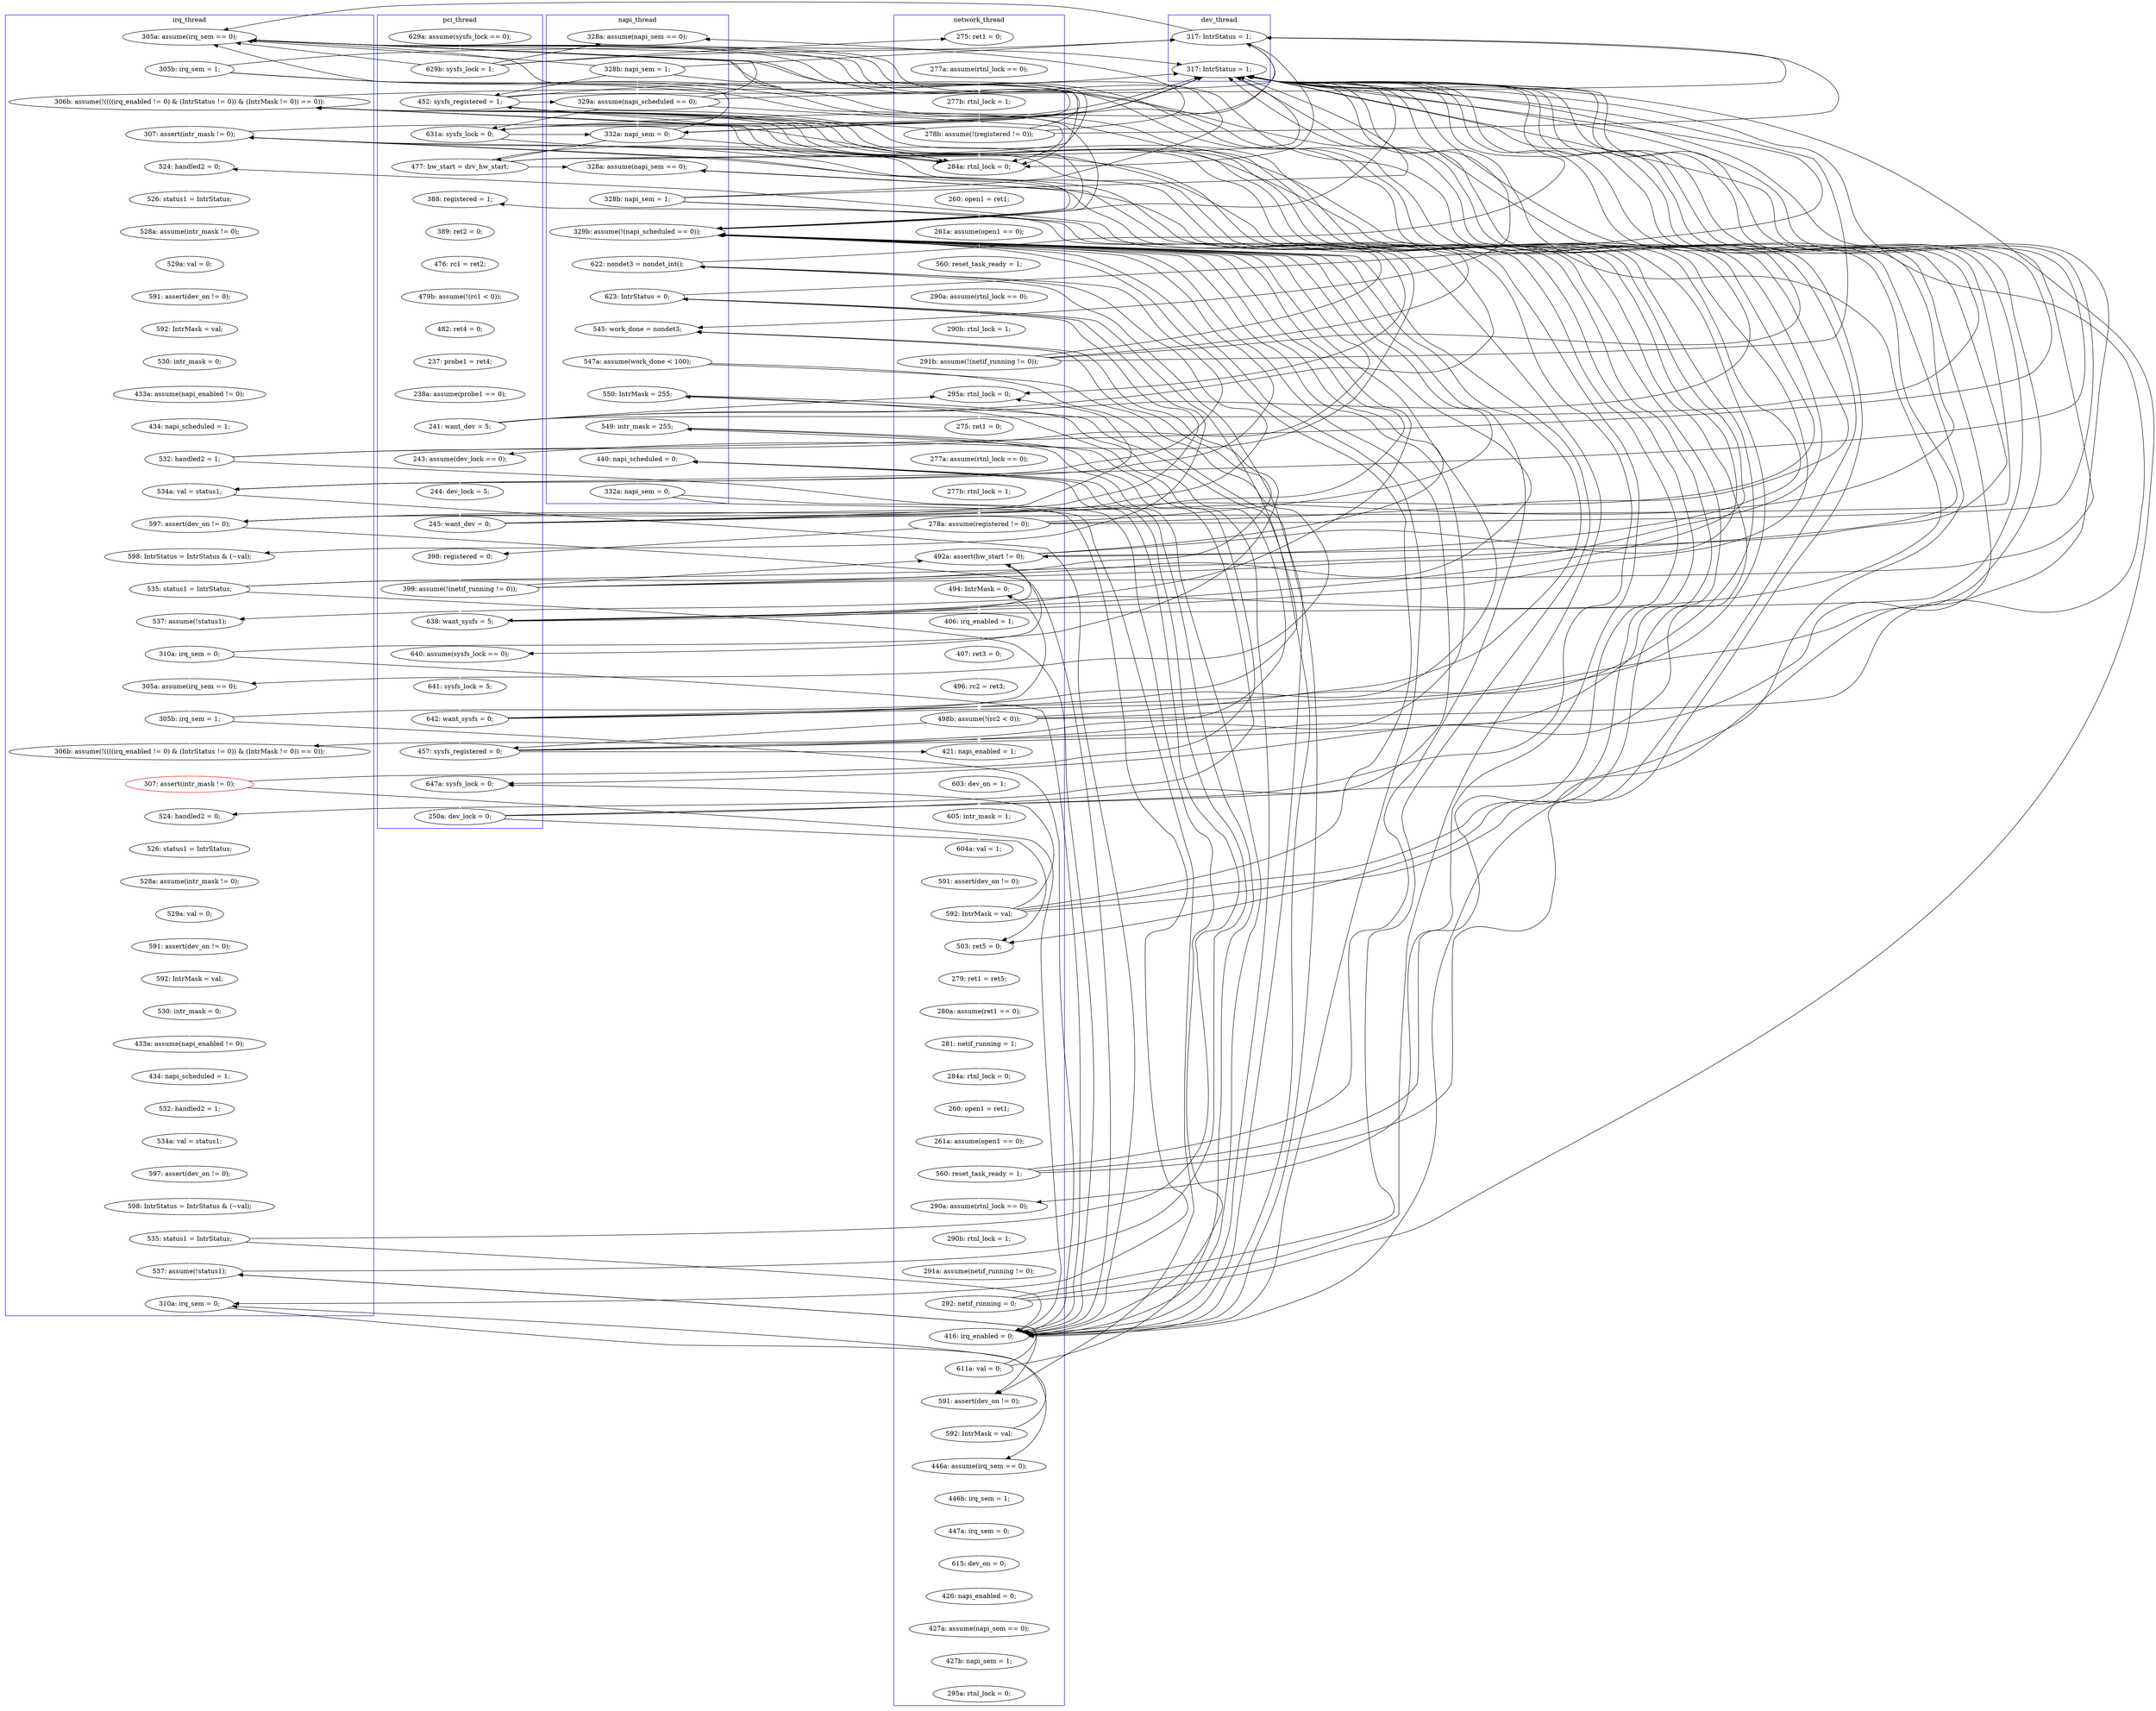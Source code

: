 digraph Counterexample {
	64 -> 132 [color = black, style = solid, constraint = false]
	167 -> 246 [color = black, style = solid, constraint = false]
	38 -> 40 [color = black, style = solid, constraint = false]
	133 -> 229 [color = black, style = solid, constraint = false]
	289 -> 297 [color = white, style = solid]
	242 -> 244 [color = white, style = solid]
	229 -> 291 [color = black, style = solid, constraint = false]
	175 -> 177 [color = black, style = solid, constraint = false]
	158 -> 162 [color = white, style = solid]
	239 -> 240 [color = black, style = solid, constraint = false]
	112 -> 113 [color = white, style = solid]
	258 -> 264 [color = white, style = solid]
	256 -> 291 [color = black, style = solid, constraint = false]
	156 -> 168 [color = black, style = solid, constraint = false]
	63 -> 132 [color = black, style = solid, constraint = false]
	168 -> 171 [color = black, style = solid, constraint = false]
	297 -> 312 [color = white, style = solid]
	61 -> 63 [color = black, style = solid, constraint = false]
	254 -> 255 [color = black, style = solid, constraint = false]
	64 -> 68 [color = black, style = solid, constraint = false]
	61 -> 68 [color = black, style = solid, constraint = false]
	53 -> 54 [color = white, style = solid]
	138 -> 229 [color = black, style = solid, constraint = false]
	99 -> 106 [color = black, style = solid, constraint = false]
	256 -> 258 [color = black, style = solid, constraint = false]
	105 -> 132 [color = black, style = solid, constraint = false]
	312 -> 315 [color = black, style = solid, constraint = false]
	260 -> 264 [color = black, style = solid, constraint = false]
	200 -> 205 [color = white, style = solid]
	64 -> 246 [color = black, style = solid, constraint = false]
	54 -> 132 [color = black, style = solid, constraint = false]
	264 -> 266 [color = black, style = solid, constraint = false]
	270 -> 271 [color = white, style = solid]
	54 -> 56 [color = black, style = solid, constraint = false]
	38 -> 61 [color = black, style = solid, constraint = false]
	229 -> 239 [color = white, style = solid]
	54 -> 57 [color = white, style = solid]
	137 -> 138 [color = black, style = solid, constraint = false]
	72 -> 78 [color = white, style = solid]
	300 -> 306 [color = white, style = solid]
	137 -> 168 [color = black, style = solid, constraint = false]
	240 -> 242 [color = white, style = solid]
	138 -> 142 [color = white, style = solid]
	246 -> 291 [color = black, style = solid, constraint = false]
	177 -> 178 [color = white, style = solid]
	141 -> 168 [color = black, style = solid, constraint = false]
	141 -> 229 [color = black, style = solid, constraint = false]
	249 -> 291 [color = black, style = solid, constraint = false]
	44 -> 68 [color = white, style = solid]
	94 -> 95 [color = white, style = solid]
	156 -> 246 [color = black, style = solid, constraint = false]
	326 -> 331 [color = white, style = solid]
	286 -> 287 [color = white, style = solid]
	184 -> 185 [color = white, style = solid]
	228 -> 229 [color = black, style = solid, constraint = false]
	260 -> 291 [color = black, style = solid, constraint = false]
	57 -> 132 [color = black, style = solid, constraint = false]
	254 -> 291 [color = black, style = solid, constraint = false]
	99 -> 246 [color = black, style = solid, constraint = false]
	284 -> 286 [color = white, style = solid]
	57 -> 64 [color = white, style = solid]
	54 -> 68 [color = black, style = solid, constraint = false]
	140 -> 141 [color = white, style = solid]
	44 -> 56 [color = black, style = solid, constraint = false]
	283 -> 284 [color = white, style = solid]
	129 -> 132 [color = black, style = solid, constraint = false]
	175 -> 229 [color = black, style = solid, constraint = false]
	195 -> 229 [color = black, style = solid, constraint = false]
	297 -> 300 [color = black, style = solid, constraint = false]
	101 -> 229 [color = white, style = solid]
	54 -> 61 [color = black, style = solid, constraint = false]
	139 -> 140 [color = white, style = solid]
	44 -> 132 [color = black, style = solid, constraint = false]
	228 -> 230 [color = white, style = solid]
	57 -> 61 [color = black, style = solid, constraint = false]
	101 -> 132 [color = black, style = solid, constraint = false]
	124 -> 132 [color = black, style = solid, constraint = false]
	194 -> 229 [color = black, style = solid, constraint = false]
	124 -> 128 [color = black, style = solid, constraint = false]
	194 -> 195 [color = black, style = solid, constraint = false]
	128 -> 129 [color = white, style = solid]
	230 -> 246 [color = black, style = solid, constraint = false]
	41 -> 42 [color = white, style = solid]
	105 -> 128 [color = white, style = solid]
	219 -> 221 [color = white, style = solid]
	168 -> 246 [color = black, style = solid, constraint = false]
	249 -> 255 [color = white, style = solid]
	246 -> 251 [color = black, style = solid, constraint = false]
	133 -> 168 [color = white, style = solid]
	67 -> 100 [color = black, style = solid, constraint = false]
	103 -> 104 [color = white, style = solid]
	138 -> 168 [color = black, style = solid, constraint = false]
	99 -> 103 [color = white, style = solid]
	241 -> 242 [color = black, style = solid, constraint = false]
	315 -> 316 [color = white, style = solid]
	129 -> 138 [color = black, style = solid, constraint = false]
	228 -> 291 [color = black, style = solid, constraint = false]
	247 -> 249 [color = white, style = solid]
	162 -> 163 [color = white, style = solid]
	38 -> 53 [color = black, style = solid, constraint = false]
	90 -> 93 [color = white, style = solid]
	137 -> 246 [color = black, style = solid, constraint = false]
	105 -> 229 [color = black, style = solid, constraint = false]
	266 -> 267 [color = white, style = solid]
	93 -> 94 [color = white, style = solid]
	167 -> 168 [color = black, style = solid, constraint = false]
	178 -> 181 [color = white, style = solid]
	63 -> 68 [color = black, style = solid, constraint = false]
	239 -> 241 [color = white, style = solid]
	308 -> 312 [color = black, style = solid, constraint = false]
	164 -> 166 [color = white, style = solid]
	83 -> 85 [color = white, style = solid]
	296 -> 307 [color = white, style = solid]
	132 -> 133 [color = white, style = solid]
	154 -> 156 [color = black, style = solid, constraint = false]
	307 -> 308 [color = white, style = solid]
	156 -> 158 [color = black, style = solid, constraint = false]
	199 -> 200 [color = white, style = solid]
	168 -> 229 [color = black, style = solid, constraint = false]
	239 -> 246 [color = black, style = solid, constraint = false]
	195 -> 199 [color = black, style = solid, constraint = false]
	251 -> 254 [color = white, style = solid]
	244 -> 291 [color = black, style = solid, constraint = false]
	85 -> 106 [color = white, style = solid]
	175 -> 246 [color = black, style = solid, constraint = false]
	274 -> 276 [color = white, style = solid]
	78 -> 82 [color = white, style = solid]
	218 -> 219 [color = white, style = solid]
	230 -> 239 [color = black, style = solid, constraint = false]
	85 -> 246 [color = black, style = solid, constraint = false]
	133 -> 138 [color = black, style = solid, constraint = false]
	82 -> 83 [color = white, style = solid]
	291 -> 296 [color = white, style = solid]
	129 -> 246 [color = black, style = solid, constraint = false]
	56 -> 132 [color = black, style = solid, constraint = false]
	254 -> 258 [color = white, style = solid]
	195 -> 210 [color = white, style = solid]
	260 -> 266 [color = white, style = solid]
	133 -> 246 [color = black, style = solid, constraint = false]
	105 -> 106 [color = black, style = solid, constraint = false]
	221 -> 225 [color = white, style = solid]
	154 -> 246 [color = black, style = solid, constraint = false]
	63 -> 67 [color = white, style = solid]
	297 -> 307 [color = black, style = solid, constraint = false]
	230 -> 240 [color = white, style = solid]
	61 -> 132 [color = black, style = solid, constraint = false]
	229 -> 246 [color = black, style = solid, constraint = false]
	296 -> 297 [color = black, style = solid, constraint = false]
	182 -> 184 [color = white, style = solid]
	205 -> 206 [color = white, style = solid]
	129 -> 229 [color = black, style = solid, constraint = false]
	133 -> 137 [color = black, style = solid, constraint = false]
	267 -> 270 [color = white, style = solid]
	44 -> 61 [color = black, style = solid, constraint = false]
	206 -> 291 [color = white, style = solid]
	240 -> 241 [color = black, style = solid, constraint = false]
	141 -> 142 [color = black, style = solid, constraint = false]
	64 -> 100 [color = white, style = solid]
	206 -> 246 [color = black, style = solid, constraint = false]
	175 -> 195 [color = black, style = solid, constraint = false]
	63 -> 64 [color = black, style = solid, constraint = false]
	68 -> 69 [color = white, style = solid]
	67 -> 132 [color = black, style = solid, constraint = false]
	124 -> 229 [color = black, style = solid, constraint = false]
	210 -> 212 [color = white, style = solid]
	289 -> 300 [color = black, style = solid, constraint = false]
	64 -> 67 [color = black, style = solid, constraint = false]
	138 -> 139 [color = black, style = solid, constraint = false]
	57 -> 63 [color = black, style = solid, constraint = false]
	61 -> 246 [color = white, style = solid]
	171 -> 175 [color = white, style = solid]
	113 -> 114 [color = white, style = solid]
	240 -> 291 [color = black, style = solid, constraint = false]
	256 -> 259 [color = white, style = solid]
	137 -> 139 [color = white, style = solid]
	101 -> 246 [color = black, style = solid, constraint = false]
	67 -> 68 [color = black, style = solid, constraint = false]
	85 -> 88 [color = black, style = solid, constraint = false]
	239 -> 291 [color = black, style = solid, constraint = false]
	61 -> 64 [color = black, style = solid, constraint = false]
	296 -> 300 [color = black, style = solid, constraint = false]
	38 -> 56 [color = white, style = solid]
	98 -> 99 [color = white, style = solid]
	167 -> 177 [color = white, style = solid]
	154 -> 229 [color = black, style = solid, constraint = false]
	151 -> 154 [color = white, style = solid]
	154 -> 168 [color = black, style = solid, constraint = false]
	287 -> 289 [color = white, style = solid]
	142 -> 149 [color = white, style = solid]
	100 -> 101 [color = white, style = solid]
	228 -> 246 [color = black, style = solid, constraint = false]
	249 -> 251 [color = black, style = solid, constraint = false]
	57 -> 68 [color = black, style = solid, constraint = false]
	317 -> 319 [color = white, style = solid]
	308 -> 315 [color = white, style = solid]
	195 -> 246 [color = black, style = solid, constraint = false]
	323 -> 325 [color = white, style = solid]
	85 -> 132 [color = black, style = solid, constraint = false]
	244 -> 246 [color = black, style = solid, constraint = false]
	141 -> 246 [color = black, style = solid, constraint = false]
	150 -> 151 [color = white, style = solid]
	281 -> 283 [color = white, style = solid]
	229 -> 230 [color = black, style = solid, constraint = false]
	149 -> 150 [color = white, style = solid]
	99 -> 132 [color = black, style = solid, constraint = false]
	101 -> 103 [color = black, style = solid, constraint = false]
	154 -> 158 [color = white, style = solid]
	212 -> 215 [color = white, style = solid]
	206 -> 210 [color = black, style = solid, constraint = false]
	85 -> 100 [color = black, style = solid, constraint = false]
	168 -> 177 [color = black, style = solid, constraint = false]
	141 -> 156 [color = white, style = solid]
	56 -> 63 [color = white, style = solid]
	104 -> 105 [color = white, style = solid]
	276 -> 280 [color = white, style = solid]
	163 -> 164 [color = white, style = solid]
	215 -> 216 [color = white, style = solid]
	264 -> 300 [color = white, style = solid]
	156 -> 171 [color = white, style = solid]
	56 -> 68 [color = black, style = solid, constraint = false]
	38 -> 132 [color = black, style = solid, constraint = false]
	316 -> 317 [color = white, style = solid]
	40 -> 41 [color = white, style = solid]
	273 -> 274 [color = white, style = solid]
	95 -> 98 [color = white, style = solid]
	67 -> 88 [color = white, style = solid]
	216 -> 218 [color = white, style = solid]
	101 -> 106 [color = black, style = solid, constraint = false]
	37 -> 38 [color = white, style = solid]
	124 -> 138 [color = white, style = solid]
	230 -> 291 [color = black, style = solid, constraint = false]
	244 -> 251 [color = black, style = solid, constraint = false]
	325 -> 326 [color = white, style = solid]
	241 -> 291 [color = black, style = solid, constraint = false]
	259 -> 260 [color = white, style = solid]
	241 -> 246 [color = black, style = solid, constraint = false]
	280 -> 281 [color = white, style = solid]
	167 -> 171 [color = black, style = solid, constraint = false]
	137 -> 229 [color = black, style = solid, constraint = false]
	185 -> 188 [color = white, style = solid]
	181 -> 182 [color = white, style = solid]
	67 -> 246 [color = black, style = solid, constraint = false]
	258 -> 291 [color = black, style = solid, constraint = false]
	264 -> 291 [color = black, style = solid, constraint = false]
	319 -> 323 [color = white, style = solid]
	167 -> 229 [color = black, style = solid, constraint = false]
	246 -> 247 [color = black, style = solid, constraint = false]
	138 -> 246 [color = black, style = solid, constraint = false]
	63 -> 246 [color = black, style = solid, constraint = false]
	129 -> 137 [color = white, style = solid]
	166 -> 167 [color = white, style = solid]
	44 -> 53 [color = black, style = solid, constraint = false]
	271 -> 273 [color = white, style = solid]
	240 -> 246 [color = black, style = solid, constraint = false]
	206 -> 229 [color = black, style = solid, constraint = false]
	168 -> 195 [color = white, style = solid]
	188 -> 194 [color = white, style = solid]
	124 -> 246 [color = black, style = solid, constraint = false]
	289 -> 291 [color = black, style = solid, constraint = false]
	69 -> 72 [color = white, style = solid]
	89 -> 90 [color = white, style = solid]
	106 -> 112 [color = white, style = solid]
	114 -> 124 [color = white, style = solid]
	258 -> 259 [color = black, style = solid, constraint = false]
	99 -> 100 [color = black, style = solid, constraint = false]
	42 -> 44 [color = white, style = solid]
	56 -> 61 [color = black, style = solid, constraint = false]
	156 -> 229 [color = black, style = solid, constraint = false]
	105 -> 246 [color = black, style = solid, constraint = false]
	88 -> 89 [color = white, style = solid]
	194 -> 246 [color = black, style = solid, constraint = false]
	56 -> 57 [color = black, style = solid, constraint = false]
	306 -> 307 [color = black, style = solid, constraint = false]
	226 -> 228 [color = white, style = solid]
	255 -> 256 [color = white, style = solid]
	225 -> 226 [color = white, style = solid]
	241 -> 251 [color = white, style = solid]
	306 -> 312 [color = black, style = solid, constraint = false]
	244 -> 247 [color = white, style = solid]
	194 -> 199 [color = white, style = solid]
	subgraph cluster4 {
		label = napi_thread
		color = blue
		57  [label = "329a: assume(napi_scheduled == 0);"]
		258  [label = "550: IntrMask = 255;"]
		239  [label = "622: nondet3 = nondet_int();"]
		53  [label = "328a: assume(napi_sem == 0);"]
		264  [label = "549: intr_mask = 255;"]
		251  [label = "545: work_done = nondet3;"]
		54  [label = "328b: napi_sem = 1;"]
		306  [label = "332a: napi_sem = 0;"]
		300  [label = "440: napi_scheduled = 0;"]
		64  [label = "332a: napi_sem = 0;"]
		254  [label = "547a: assume(work_done < 100);"]
		229  [label = "329b: assume(!(napi_scheduled == 0));"]
		241  [label = "623: IntrStatus = 0;"]
		100  [label = "328a: assume(napi_sem == 0);"]
		101  [label = "328b: napi_sem = 1;"]
	}
	subgraph cluster7 {
		label = dev_thread
		color = blue
		61  [label = "317: IntrStatus = 1;"]
		246  [label = "317: IntrStatus = 1;"]
	}
	subgraph cluster1 {
		label = pci_thread
		color = blue
		139  [label = "640: assume(sysfs_lock == 0);"]
		129  [label = "399: assume(!(netif_running != 0));"]
		37  [label = "629a: assume(sysfs_lock == 0);"]
		63  [label = "631a: sysfs_lock = 0;"]
		140  [label = "641: sysfs_lock = 5;"]
		99  [label = "241: want_dev = 5;"]
		156  [label = "457: sysfs_registered = 0;"]
		137  [label = "638: want_sysfs = 5;"]
		38  [label = "629b: sysfs_lock = 1;"]
		90  [label = "476: rc1 = ret2;"]
		105  [label = "245: want_dev = 0;"]
		128  [label = "398: registered = 0;"]
		88  [label = "388: registered = 1;"]
		175  [label = "250a: dev_lock = 0;"]
		94  [label = "482: ret4 = 0;"]
		56  [label = "452: sysfs_registered = 1;"]
		67  [label = "477: hw_start = drv_hw_start;"]
		93  [label = "479b: assume(!(rc1 < 0));"]
		95  [label = "237: probe1 = ret4;"]
		98  [label = "238a: assume(probe1 == 0);"]
		171  [label = "647a: sysfs_lock = 0;"]
		141  [label = "642: want_sysfs = 0;"]
		89  [label = "389: ret2 = 0;"]
		103  [label = "243: assume(dev_lock == 0);"]
		104  [label = "244: dev_lock = 5;"]
	}
	subgraph cluster3 {
		label = irq_thread
		color = blue
		228  [label = "532: handled2 = 1;"]
		244  [label = "535: status1 = IntrStatus;"]
		260  [label = "307: assert(intr_mask != 0);", color = red]
		271  [label = "529a: val = 0;"]
		221  [label = "530: intr_mask = 0;"]
		226  [label = "434: napi_scheduled = 1;"]
		247  [label = "537: assume(!status1);"]
		286  [label = "597: assert(dev_on != 0);"]
		312  [label = "310a: irq_sem = 0;"]
		267  [label = "526: status1 = IntrStatus;"]
		240  [label = "597: assert(dev_on != 0);"]
		212  [label = "526: status1 = IntrStatus;"]
		215  [label = "528a: assume(intr_mask != 0);"]
		168  [label = "306b: assume(!((((irq_enabled != 0) & (IntrStatus != 0)) & (IntrMask != 0)) == 0));"]
		219  [label = "592: IntrMask = val;"]
		276  [label = "530: intr_mask = 0;"]
		132  [label = "305a: assume(irq_sem == 0);"]
		230  [label = "534a: val = status1;"]
		266  [label = "524: handled2 = 0;"]
		297  [label = "537: assume(!status1);"]
		289  [label = "535: status1 = IntrStatus;"]
		195  [label = "307: assert(intr_mask != 0);"]
		210  [label = "524: handled2 = 0;"]
		284  [label = "534a: val = status1;"]
		133  [label = "305b: irq_sem = 1;"]
		281  [label = "434: napi_scheduled = 1;"]
		283  [label = "532: handled2 = 1;"]
		273  [label = "591: assert(dev_on != 0);"]
		274  [label = "592: IntrMask = val;"]
		280  [label = "433a: assume(napi_enabled != 0);"]
		249  [label = "310a: irq_sem = 0;"]
		287  [label = "598: IntrStatus = IntrStatus & (~val);"]
		270  [label = "528a: assume(intr_mask != 0);"]
		255  [label = "305a: assume(irq_sem == 0);"]
		225  [label = "433a: assume(napi_enabled != 0);"]
		259  [label = "306b: assume(!((((irq_enabled != 0) & (IntrStatus != 0)) & (IntrMask != 0)) == 0));"]
		218  [label = "591: assert(dev_on != 0);"]
		242  [label = "598: IntrStatus = IntrStatus & (~val);"]
		216  [label = "529a: val = 0;"]
		256  [label = "305b: irq_sem = 1;"]
	}
	subgraph cluster2 {
		label = network_thread
		color = blue
		41  [label = "277a: assume(rtnl_lock == 0);"]
		149  [label = "406: irq_enabled = 1;"]
		296  [label = "611a: val = 0;"]
		317  [label = "447a: irq_sem = 0;"]
		291  [label = "416: irq_enabled = 0;"]
		319  [label = "615: dev_on = 0;"]
		182  [label = "281: netif_running = 1;"]
		124  [label = "278a: assume(registered != 0);"]
		316  [label = "446b: irq_sem = 1;"]
		44  [label = "278b: assume(!(registered != 0));"]
		114  [label = "277b: rtnl_lock = 1;"]
		83  [label = "290b: rtnl_lock = 1;"]
		82  [label = "290a: assume(rtnl_lock == 0);"]
		72  [label = "261a: assume(open1 == 0);"]
		326  [label = "427b: napi_sem = 1;"]
		68  [label = "284a: rtnl_lock = 0;"]
		151  [label = "496: rc2 = ret3;"]
		205  [label = "291a: assume(netif_running != 0);"]
		164  [label = "604a: val = 1;"]
		154  [label = "498b: assume(!(rc2 < 0));"]
		181  [label = "280a: assume(ret1 == 0);"]
		167  [label = "592: IntrMask = val;"]
		315  [label = "446a: assume(irq_sem == 0);"]
		69  [label = "260: open1 = ret1;"]
		85  [label = "291b: assume(!(netif_running != 0));"]
		40  [label = "275: ret1 = 0;"]
		325  [label = "427a: assume(napi_sem == 0);"]
		200  [label = "290b: rtnl_lock = 1;"]
		166  [label = "591: assert(dev_on != 0);"]
		78  [label = "560: reset_task_ready = 1;"]
		42  [label = "277b: rtnl_lock = 1;"]
		194  [label = "560: reset_task_ready = 1;"]
		150  [label = "407: ret3 = 0;"]
		106  [label = "295a: rtnl_lock = 0;"]
		185  [label = "260: open1 = ret1;"]
		199  [label = "290a: assume(rtnl_lock == 0);"]
		158  [label = "421: napi_enabled = 1;"]
		163  [label = "605: intr_mask = 1;"]
		177  [label = "503: ret5 = 0;"]
		138  [label = "492a: assert(hw_start != 0);"]
		331  [label = "295a: rtnl_lock = 0;"]
		323  [label = "426: napi_enabled = 0;"]
		308  [label = "592: IntrMask = val;"]
		188  [label = "261a: assume(open1 == 0);"]
		142  [label = "494: IntrMask = 0;"]
		307  [label = "591: assert(dev_on != 0);"]
		162  [label = "603: dev_on = 1;"]
		178  [label = "279: ret1 = ret5;"]
		206  [label = "292: netif_running = 0;"]
		184  [label = "284a: rtnl_lock = 0;"]
		113  [label = "277a: assume(rtnl_lock == 0);"]
		112  [label = "275: ret1 = 0;"]
	}
}